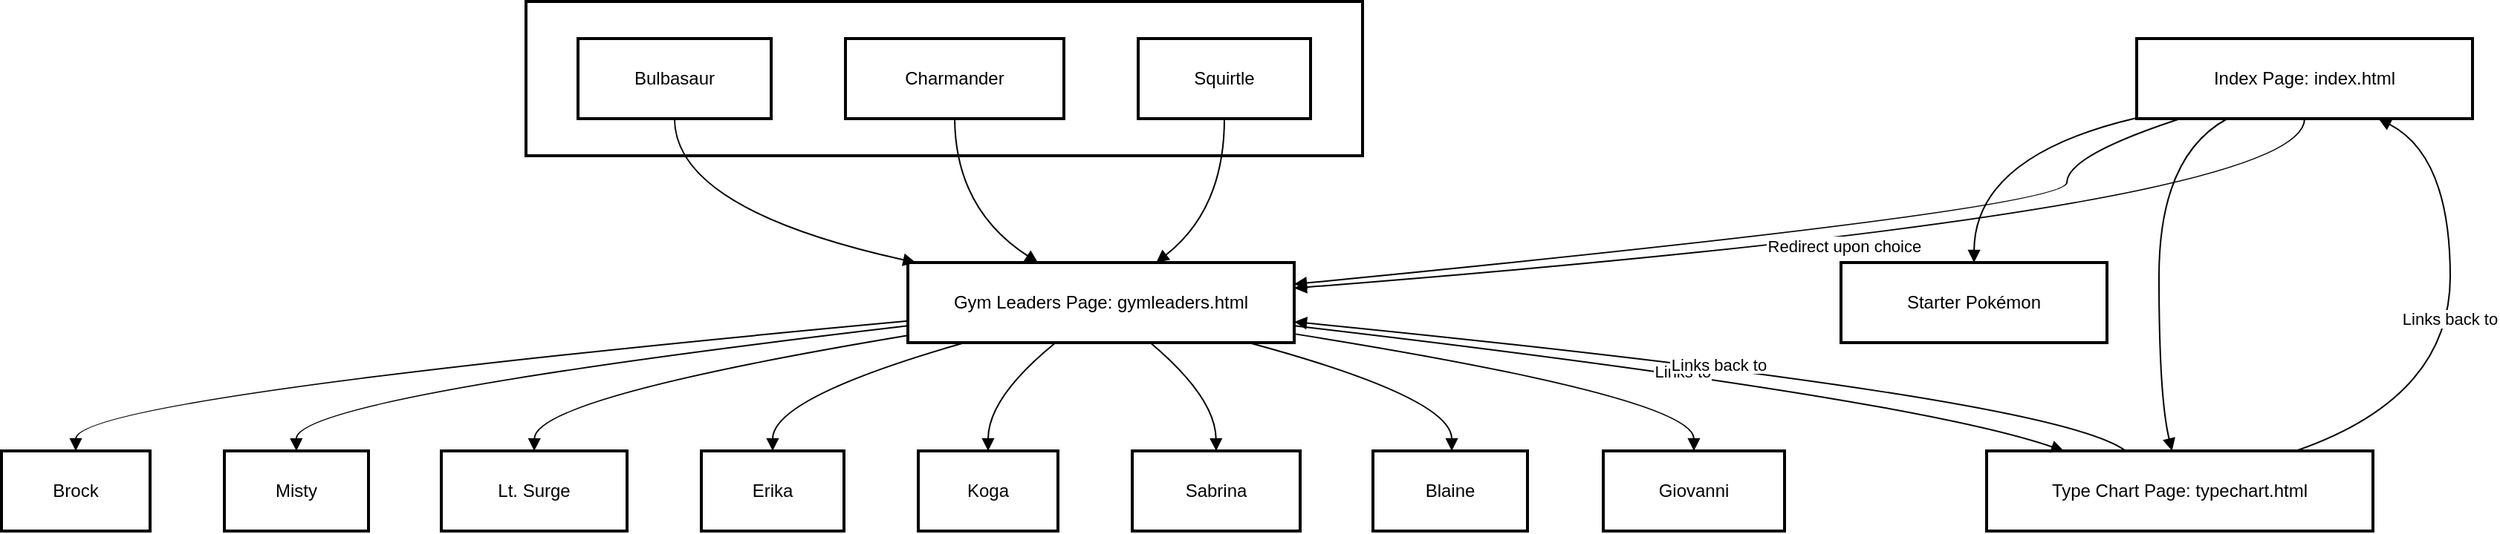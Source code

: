 <mxfile version="27.1.0">
  <diagram name="Сторінка-1" id="rkKD60eGH4YWvABDvo3R">
    <mxGraphModel dx="1168" dy="603" grid="1" gridSize="10" guides="1" tooltips="1" connect="1" arrows="1" fold="1" page="1" pageScale="1" pageWidth="827" pageHeight="1169" math="0" shadow="0">
      <root>
        <mxCell id="0" />
        <mxCell id="1" parent="0" />
        <mxCell id="2" value="Starter Pokémon Bio" style="whiteSpace=wrap;strokeWidth=2;" parent="1" vertex="1">
          <mxGeometry x="361" y="8" width="563" height="104" as="geometry" />
        </mxCell>
        <mxCell id="3" value="Index Page: index.html" style="whiteSpace=wrap;strokeWidth=2;" parent="1" vertex="1">
          <mxGeometry x="1445" y="33" width="226" height="54" as="geometry" />
        </mxCell>
        <mxCell id="4" value="Gym Leaders Page: gymleaders.html" style="whiteSpace=wrap;strokeWidth=2;" parent="1" vertex="1">
          <mxGeometry x="618" y="184" width="260" height="54" as="geometry" />
        </mxCell>
        <mxCell id="5" value="Type Chart Page: typechart.html" style="whiteSpace=wrap;strokeWidth=2;" parent="1" vertex="1">
          <mxGeometry x="1344" y="311" width="260" height="54" as="geometry" />
        </mxCell>
        <mxCell id="6" value="Starter Pokémon" style="whiteSpace=wrap;strokeWidth=2;" parent="1" vertex="1">
          <mxGeometry x="1246" y="184" width="179" height="54" as="geometry" />
        </mxCell>
        <mxCell id="7" value="Brock" style="whiteSpace=wrap;strokeWidth=2;" parent="1" vertex="1">
          <mxGeometry x="8" y="311" width="100" height="54" as="geometry" />
        </mxCell>
        <mxCell id="8" value="Misty" style="whiteSpace=wrap;strokeWidth=2;" parent="1" vertex="1">
          <mxGeometry x="158" y="311" width="97" height="54" as="geometry" />
        </mxCell>
        <mxCell id="9" value="Lt. Surge" style="whiteSpace=wrap;strokeWidth=2;" parent="1" vertex="1">
          <mxGeometry x="304" y="311" width="125" height="54" as="geometry" />
        </mxCell>
        <mxCell id="10" value="Erika" style="whiteSpace=wrap;strokeWidth=2;" parent="1" vertex="1">
          <mxGeometry x="479" y="311" width="96" height="54" as="geometry" />
        </mxCell>
        <mxCell id="11" value="Koga" style="whiteSpace=wrap;strokeWidth=2;" parent="1" vertex="1">
          <mxGeometry x="625" y="311" width="94" height="54" as="geometry" />
        </mxCell>
        <mxCell id="12" value="Sabrina" style="whiteSpace=wrap;strokeWidth=2;" parent="1" vertex="1">
          <mxGeometry x="769" y="311" width="113" height="54" as="geometry" />
        </mxCell>
        <mxCell id="13" value="Blaine" style="whiteSpace=wrap;strokeWidth=2;" parent="1" vertex="1">
          <mxGeometry x="931" y="311" width="104" height="54" as="geometry" />
        </mxCell>
        <mxCell id="14" value="Giovanni" style="whiteSpace=wrap;strokeWidth=2;" parent="1" vertex="1">
          <mxGeometry x="1086" y="311" width="122" height="54" as="geometry" />
        </mxCell>
        <mxCell id="15" value="Bulbasaur" style="whiteSpace=wrap;strokeWidth=2;" parent="1" vertex="1">
          <mxGeometry x="396" y="33" width="130" height="54" as="geometry" />
        </mxCell>
        <mxCell id="16" value="Charmander" style="whiteSpace=wrap;strokeWidth=2;" parent="1" vertex="1">
          <mxGeometry x="576" y="33" width="147" height="54" as="geometry" />
        </mxCell>
        <mxCell id="17" value="Squirtle" style="whiteSpace=wrap;strokeWidth=2;" parent="1" vertex="1">
          <mxGeometry x="773" y="33" width="116" height="54" as="geometry" />
        </mxCell>
        <mxCell id="18" value="" style="curved=1;startArrow=none;endArrow=block;exitX=0;exitY=0.99;entryX=0.5;entryY=0.01;" parent="1" source="3" target="6" edge="1">
          <mxGeometry relative="1" as="geometry">
            <Array as="points">
              <mxPoint x="1336" y="112" />
            </Array>
          </mxGeometry>
        </mxCell>
        <mxCell id="19" value="" style="curved=1;startArrow=none;endArrow=block;exitX=0.13;exitY=1;entryX=1;entryY=0.27;" parent="1" source="3" target="4" edge="1">
          <mxGeometry relative="1" as="geometry">
            <Array as="points">
              <mxPoint x="1398" y="112" />
              <mxPoint x="1398" y="148" />
            </Array>
          </mxGeometry>
        </mxCell>
        <mxCell id="20" value="" style="curved=1;startArrow=none;endArrow=block;exitX=0.27;exitY=1;entryX=0.48;entryY=0;" parent="1" source="3" target="5" edge="1">
          <mxGeometry relative="1" as="geometry">
            <Array as="points">
              <mxPoint x="1460" y="112" />
              <mxPoint x="1460" y="275" />
            </Array>
          </mxGeometry>
        </mxCell>
        <mxCell id="21" value="" style="curved=1;startArrow=none;endArrow=block;exitX=0.5;exitY=1;entryX=0.03;entryY=0.01;" parent="1" source="15" target="4" edge="1">
          <mxGeometry relative="1" as="geometry">
            <Array as="points">
              <mxPoint x="461" y="148" />
            </Array>
          </mxGeometry>
        </mxCell>
        <mxCell id="22" value="" style="curved=1;startArrow=none;endArrow=block;exitX=0.5;exitY=1;entryX=0.34;entryY=0.01;" parent="1" source="16" target="4" edge="1">
          <mxGeometry relative="1" as="geometry">
            <Array as="points">
              <mxPoint x="650" y="148" />
            </Array>
          </mxGeometry>
        </mxCell>
        <mxCell id="23" value="" style="curved=1;startArrow=none;endArrow=block;exitX=0.5;exitY=1;entryX=0.64;entryY=0.01;" parent="1" source="17" target="4" edge="1">
          <mxGeometry relative="1" as="geometry">
            <Array as="points">
              <mxPoint x="831" y="148" />
            </Array>
          </mxGeometry>
        </mxCell>
        <mxCell id="24" value="" style="curved=1;startArrow=none;endArrow=block;exitX=0;exitY=0.73;entryX=0.5;entryY=0;" parent="1" source="4" target="7" edge="1">
          <mxGeometry relative="1" as="geometry">
            <Array as="points">
              <mxPoint x="58" y="275" />
            </Array>
          </mxGeometry>
        </mxCell>
        <mxCell id="25" value="" style="curved=1;startArrow=none;endArrow=block;exitX=0;exitY=0.79;entryX=0.5;entryY=0;" parent="1" source="4" target="8" edge="1">
          <mxGeometry relative="1" as="geometry">
            <Array as="points">
              <mxPoint x="206" y="275" />
            </Array>
          </mxGeometry>
        </mxCell>
        <mxCell id="26" value="" style="curved=1;startArrow=none;endArrow=block;exitX=0;exitY=0.91;entryX=0.5;entryY=0;" parent="1" source="4" target="9" edge="1">
          <mxGeometry relative="1" as="geometry">
            <Array as="points">
              <mxPoint x="367" y="275" />
            </Array>
          </mxGeometry>
        </mxCell>
        <mxCell id="27" value="" style="curved=1;startArrow=none;endArrow=block;exitX=0.14;exitY=1.01;entryX=0.5;entryY=0;" parent="1" source="4" target="10" edge="1">
          <mxGeometry relative="1" as="geometry">
            <Array as="points">
              <mxPoint x="527" y="275" />
            </Array>
          </mxGeometry>
        </mxCell>
        <mxCell id="28" value="" style="curved=1;startArrow=none;endArrow=block;exitX=0.38;exitY=1.01;entryX=0.5;entryY=0;" parent="1" source="4" target="11" edge="1">
          <mxGeometry relative="1" as="geometry">
            <Array as="points">
              <mxPoint x="672" y="275" />
            </Array>
          </mxGeometry>
        </mxCell>
        <mxCell id="29" value="" style="curved=1;startArrow=none;endArrow=block;exitX=0.63;exitY=1.01;entryX=0.5;entryY=0;" parent="1" source="4" target="12" edge="1">
          <mxGeometry relative="1" as="geometry">
            <Array as="points">
              <mxPoint x="825" y="275" />
            </Array>
          </mxGeometry>
        </mxCell>
        <mxCell id="30" value="" style="curved=1;startArrow=none;endArrow=block;exitX=0.89;exitY=1.01;entryX=0.51;entryY=0;" parent="1" source="4" target="13" edge="1">
          <mxGeometry relative="1" as="geometry">
            <Array as="points">
              <mxPoint x="984" y="275" />
            </Array>
          </mxGeometry>
        </mxCell>
        <mxCell id="31" value="" style="curved=1;startArrow=none;endArrow=block;exitX=1;exitY=0.89;entryX=0.5;entryY=0;" parent="1" source="4" target="14" edge="1">
          <mxGeometry relative="1" as="geometry">
            <Array as="points">
              <mxPoint x="1147" y="275" />
            </Array>
          </mxGeometry>
        </mxCell>
        <mxCell id="32" value="Redirect upon choice" style="curved=1;startArrow=none;endArrow=block;exitX=0.5;exitY=1;entryX=1;entryY=0.32;" parent="1" source="3" target="4" edge="1">
          <mxGeometry relative="1" as="geometry">
            <Array as="points">
              <mxPoint x="1558" y="148" />
            </Array>
          </mxGeometry>
        </mxCell>
        <mxCell id="33" value="Links to" style="curved=1;startArrow=none;endArrow=block;exitX=1;exitY=0.79;entryX=0.2;entryY=0;" parent="1" source="4" target="5" edge="1">
          <mxGeometry relative="1" as="geometry">
            <Array as="points">
              <mxPoint x="1292" y="275" />
            </Array>
          </mxGeometry>
        </mxCell>
        <mxCell id="34" value="Links back to" style="curved=1;startArrow=none;endArrow=block;exitX=0.8;exitY=0;entryX=0.72;entryY=1;" parent="1" source="5" target="3" edge="1">
          <mxGeometry relative="1" as="geometry">
            <Array as="points">
              <mxPoint x="1656" y="275" />
              <mxPoint x="1656" y="112" />
            </Array>
          </mxGeometry>
        </mxCell>
        <mxCell id="35" value="Links back to" style="curved=1;startArrow=none;endArrow=block;exitX=0.36;exitY=0;entryX=1;entryY=0.74;" parent="1" source="5" target="4" edge="1">
          <mxGeometry relative="1" as="geometry">
            <Array as="points">
              <mxPoint x="1391" y="275" />
            </Array>
          </mxGeometry>
        </mxCell>
      </root>
    </mxGraphModel>
  </diagram>
</mxfile>
